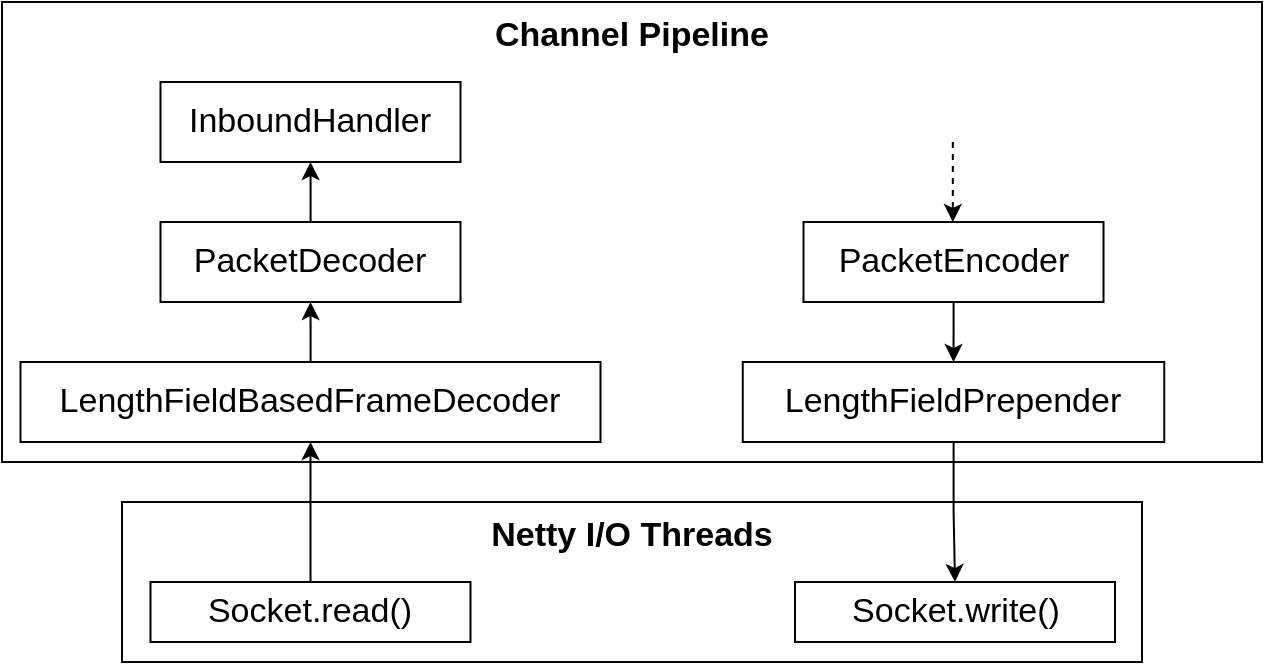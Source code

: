 <mxfile version="20.0.4" type="device"><diagram id="wf8EN1XbkIyzK5FS2cpJ" name="Page-1"><mxGraphModel dx="754" dy="517" grid="1" gridSize="10" guides="1" tooltips="1" connect="1" arrows="1" fold="1" page="1" pageScale="1" pageWidth="827" pageHeight="1169" math="0" shadow="0"><root><mxCell id="0"/><mxCell id="1" parent="0"/><mxCell id="g0GVlUR2_O88nsBAsvuL-1" value="&lt;b&gt;&lt;font style=&quot;font-size: 17px;&quot;&gt;Channel Pipeline&lt;/font&gt;&lt;/b&gt;" style="whiteSpace=wrap;html=1;labelPosition=center;verticalLabelPosition=middle;align=center;verticalAlign=top;" vertex="1" parent="1"><mxGeometry x="100" y="90" width="630" height="230" as="geometry"/></mxCell><mxCell id="g0GVlUR2_O88nsBAsvuL-12" style="edgeStyle=orthogonalEdgeStyle;rounded=0;orthogonalLoop=1;jettySize=auto;html=1;entryX=0.5;entryY=1;entryDx=0;entryDy=0;fontSize=17;" edge="1" parent="1" source="g0GVlUR2_O88nsBAsvuL-2" target="g0GVlUR2_O88nsBAsvuL-3"><mxGeometry relative="1" as="geometry"/></mxCell><mxCell id="g0GVlUR2_O88nsBAsvuL-2" value="PacketDecoder" style="rounded=0;whiteSpace=wrap;html=1;fontSize=17;" vertex="1" parent="1"><mxGeometry x="179.25" y="200" width="150" height="40" as="geometry"/></mxCell><mxCell id="g0GVlUR2_O88nsBAsvuL-3" value="InboundHandler" style="rounded=0;whiteSpace=wrap;html=1;fontSize=17;" vertex="1" parent="1"><mxGeometry x="179.25" y="130" width="150" height="40" as="geometry"/></mxCell><mxCell id="g0GVlUR2_O88nsBAsvuL-11" style="edgeStyle=orthogonalEdgeStyle;rounded=0;orthogonalLoop=1;jettySize=auto;html=1;entryX=0.5;entryY=1;entryDx=0;entryDy=0;fontSize=17;" edge="1" parent="1" source="g0GVlUR2_O88nsBAsvuL-4" target="g0GVlUR2_O88nsBAsvuL-2"><mxGeometry relative="1" as="geometry"/></mxCell><mxCell id="g0GVlUR2_O88nsBAsvuL-4" value="LengthFieldBasedFrameDecoder" style="rounded=0;whiteSpace=wrap;html=1;fontSize=17;" vertex="1" parent="1"><mxGeometry x="109.25" y="270" width="290" height="40" as="geometry"/></mxCell><mxCell id="g0GVlUR2_O88nsBAsvuL-5" value="&lt;b&gt;&lt;font style=&quot;font-size: 17px;&quot;&gt;Netty I/O Threads&lt;/font&gt;&lt;/b&gt;" style="whiteSpace=wrap;html=1;labelPosition=center;verticalLabelPosition=middle;align=center;verticalAlign=top;" vertex="1" parent="1"><mxGeometry x="160" y="340" width="510" height="80" as="geometry"/></mxCell><mxCell id="g0GVlUR2_O88nsBAsvuL-10" style="edgeStyle=orthogonalEdgeStyle;rounded=0;orthogonalLoop=1;jettySize=auto;html=1;entryX=0.5;entryY=1;entryDx=0;entryDy=0;fontSize=17;" edge="1" parent="1" source="g0GVlUR2_O88nsBAsvuL-6" target="g0GVlUR2_O88nsBAsvuL-4"><mxGeometry relative="1" as="geometry"/></mxCell><mxCell id="g0GVlUR2_O88nsBAsvuL-6" value="Socket.read()" style="rounded=0;whiteSpace=wrap;html=1;fontSize=17;" vertex="1" parent="1"><mxGeometry x="174.25" y="380" width="160" height="30" as="geometry"/></mxCell><mxCell id="g0GVlUR2_O88nsBAsvuL-7" value="Socket.write()" style="rounded=0;whiteSpace=wrap;html=1;fontSize=17;" vertex="1" parent="1"><mxGeometry x="496.5" y="380" width="160" height="30" as="geometry"/></mxCell><mxCell id="g0GVlUR2_O88nsBAsvuL-15" style="edgeStyle=orthogonalEdgeStyle;rounded=0;orthogonalLoop=1;jettySize=auto;html=1;entryX=0.5;entryY=0;entryDx=0;entryDy=0;fontSize=17;" edge="1" parent="1" source="g0GVlUR2_O88nsBAsvuL-8" target="g0GVlUR2_O88nsBAsvuL-7"><mxGeometry relative="1" as="geometry"/></mxCell><mxCell id="g0GVlUR2_O88nsBAsvuL-8" value="LengthFieldPrepender" style="rounded=0;whiteSpace=wrap;html=1;fontSize=17;" vertex="1" parent="1"><mxGeometry x="470.38" y="270" width="210.75" height="40" as="geometry"/></mxCell><mxCell id="g0GVlUR2_O88nsBAsvuL-14" style="edgeStyle=orthogonalEdgeStyle;rounded=0;orthogonalLoop=1;jettySize=auto;html=1;entryX=0.5;entryY=0;entryDx=0;entryDy=0;fontSize=17;" edge="1" parent="1" source="g0GVlUR2_O88nsBAsvuL-9" target="g0GVlUR2_O88nsBAsvuL-8"><mxGeometry relative="1" as="geometry"/></mxCell><mxCell id="g0GVlUR2_O88nsBAsvuL-9" value="PacketEncoder" style="rounded=0;whiteSpace=wrap;html=1;fontSize=17;" vertex="1" parent="1"><mxGeometry x="500.75" y="200" width="150" height="40" as="geometry"/></mxCell><mxCell id="g0GVlUR2_O88nsBAsvuL-16" value="" style="endArrow=classic;html=1;rounded=0;fontSize=17;dashed=1;" edge="1" parent="1"><mxGeometry width="50" height="50" relative="1" as="geometry"><mxPoint x="575.41" y="160" as="sourcePoint"/><mxPoint x="575.41" y="200" as="targetPoint"/></mxGeometry></mxCell></root></mxGraphModel></diagram></mxfile>